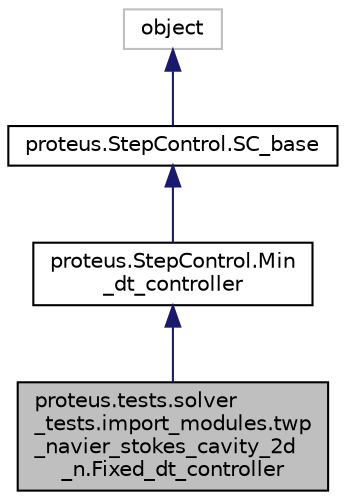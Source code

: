digraph "proteus.tests.solver_tests.import_modules.twp_navier_stokes_cavity_2d_n.Fixed_dt_controller"
{
 // LATEX_PDF_SIZE
  edge [fontname="Helvetica",fontsize="10",labelfontname="Helvetica",labelfontsize="10"];
  node [fontname="Helvetica",fontsize="10",shape=record];
  Node1 [label="proteus.tests.solver\l_tests.import_modules.twp\l_navier_stokes_cavity_2d\l_n.Fixed_dt_controller",height=0.2,width=0.4,color="black", fillcolor="grey75", style="filled", fontcolor="black",tooltip=" "];
  Node2 -> Node1 [dir="back",color="midnightblue",fontsize="10",style="solid",fontname="Helvetica"];
  Node2 [label="proteus.StepControl.Min\l_dt_controller",height=0.2,width=0.4,color="black", fillcolor="white", style="filled",URL="$classproteus_1_1StepControl_1_1Min__dt__controller.html",tooltip=" "];
  Node3 -> Node2 [dir="back",color="midnightblue",fontsize="10",style="solid",fontname="Helvetica"];
  Node3 [label="proteus.StepControl.SC_base",height=0.2,width=0.4,color="black", fillcolor="white", style="filled",URL="$classproteus_1_1StepControl_1_1SC__base.html",tooltip=" "];
  Node4 -> Node3 [dir="back",color="midnightblue",fontsize="10",style="solid",fontname="Helvetica"];
  Node4 [label="object",height=0.2,width=0.4,color="grey75", fillcolor="white", style="filled",tooltip=" "];
}
